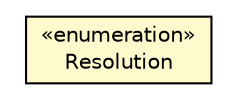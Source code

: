 #!/usr/local/bin/dot
#
# Class diagram 
# Generated by UMLGraph version R5_6-24-gf6e263 (http://www.umlgraph.org/)
#

digraph G {
	edge [fontname="Helvetica",fontsize=10,labelfontname="Helvetica",labelfontsize=10];
	node [fontname="Helvetica",fontsize=10,shape=plaintext];
	nodesep=0.25;
	ranksep=0.5;
	// com.orientechnologies.lucene.builder.OLuceneDateTools.Resolution
	c2375527 [label=<<table title="com.orientechnologies.lucene.builder.OLuceneDateTools.Resolution" border="0" cellborder="1" cellspacing="0" cellpadding="2" port="p" bgcolor="lemonChiffon" href="./OLuceneDateTools.Resolution.html">
		<tr><td><table border="0" cellspacing="0" cellpadding="1">
<tr><td align="center" balign="center"> &#171;enumeration&#187; </td></tr>
<tr><td align="center" balign="center"> Resolution </td></tr>
		</table></td></tr>
		</table>>, URL="./OLuceneDateTools.Resolution.html", fontname="Helvetica", fontcolor="black", fontsize=10.0];
}

